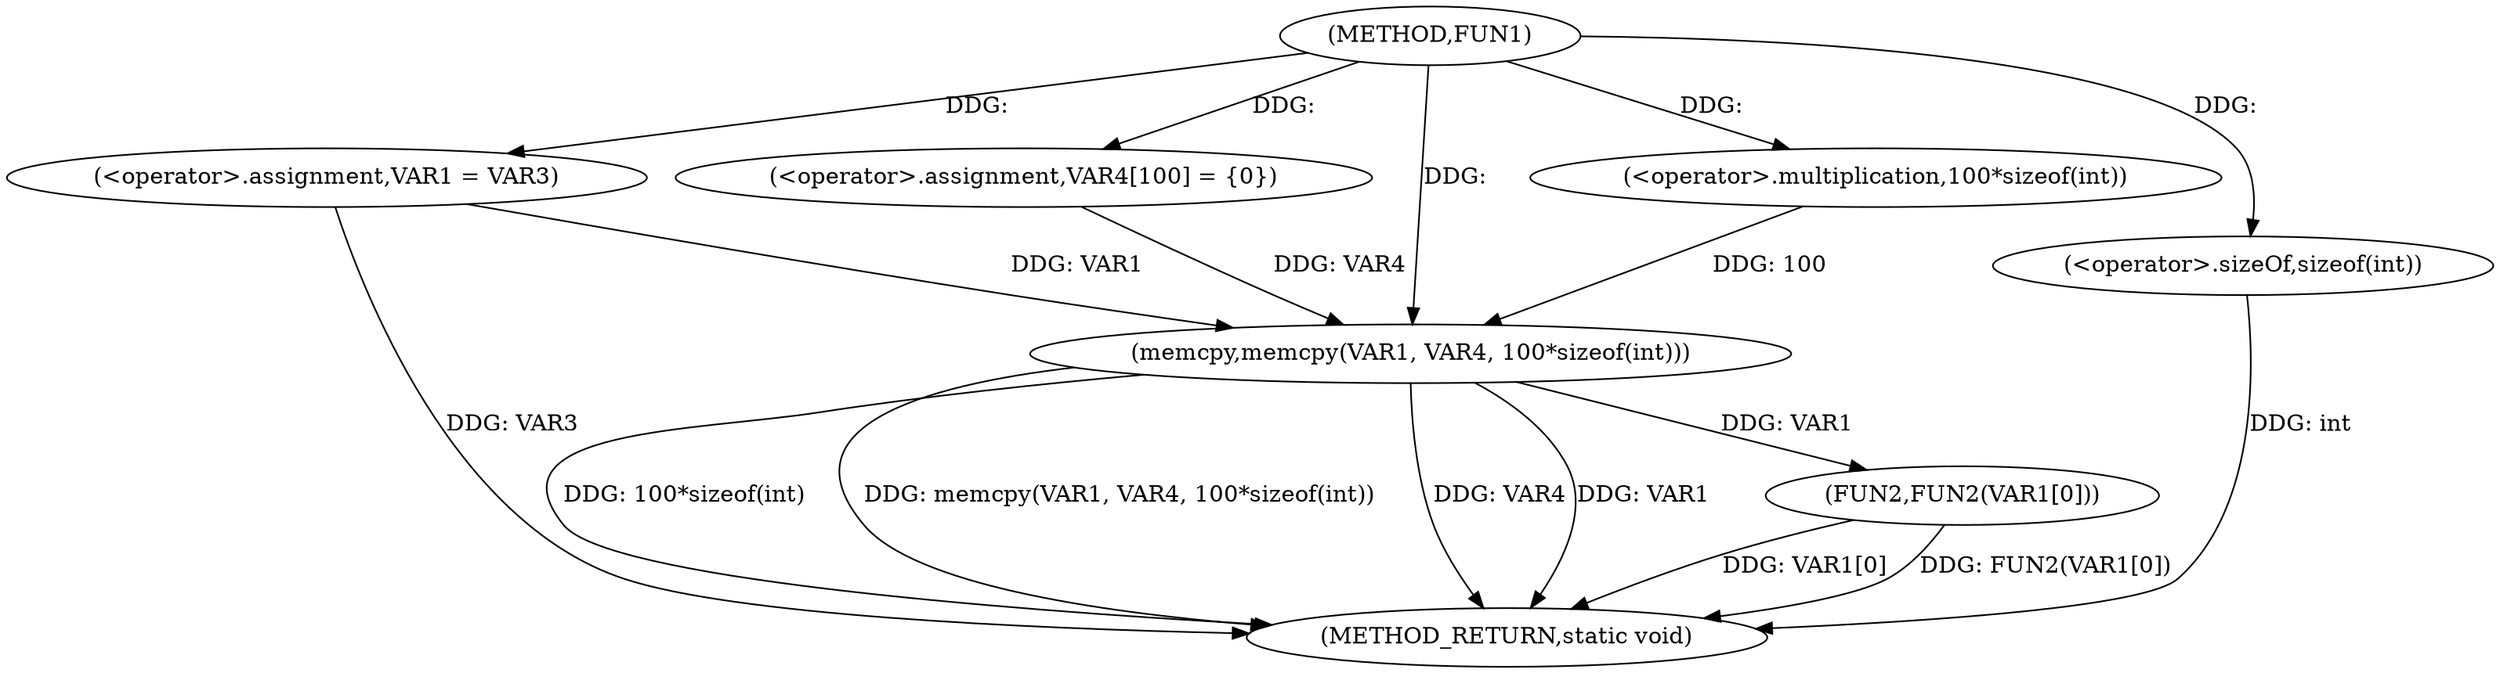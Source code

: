 digraph FUN1 {  
"1000100" [label = "(METHOD,FUN1)" ]
"1000125" [label = "(METHOD_RETURN,static void)" ]
"1000107" [label = "(<operator>.assignment,VAR1 = VAR3)" ]
"1000112" [label = "(<operator>.assignment,VAR4[100] = {0})" ]
"1000114" [label = "(memcpy,memcpy(VAR1, VAR4, 100*sizeof(int)))" ]
"1000117" [label = "(<operator>.multiplication,100*sizeof(int))" ]
"1000119" [label = "(<operator>.sizeOf,sizeof(int))" ]
"1000121" [label = "(FUN2,FUN2(VAR1[0]))" ]
  "1000114" -> "1000125"  [ label = "DDG: 100*sizeof(int)"] 
  "1000114" -> "1000125"  [ label = "DDG: memcpy(VAR1, VAR4, 100*sizeof(int))"] 
  "1000119" -> "1000125"  [ label = "DDG: int"] 
  "1000121" -> "1000125"  [ label = "DDG: VAR1[0]"] 
  "1000114" -> "1000125"  [ label = "DDG: VAR4"] 
  "1000107" -> "1000125"  [ label = "DDG: VAR3"] 
  "1000114" -> "1000125"  [ label = "DDG: VAR1"] 
  "1000121" -> "1000125"  [ label = "DDG: FUN2(VAR1[0])"] 
  "1000100" -> "1000107"  [ label = "DDG: "] 
  "1000100" -> "1000112"  [ label = "DDG: "] 
  "1000107" -> "1000114"  [ label = "DDG: VAR1"] 
  "1000100" -> "1000114"  [ label = "DDG: "] 
  "1000112" -> "1000114"  [ label = "DDG: VAR4"] 
  "1000117" -> "1000114"  [ label = "DDG: 100"] 
  "1000100" -> "1000117"  [ label = "DDG: "] 
  "1000100" -> "1000119"  [ label = "DDG: "] 
  "1000114" -> "1000121"  [ label = "DDG: VAR1"] 
}
